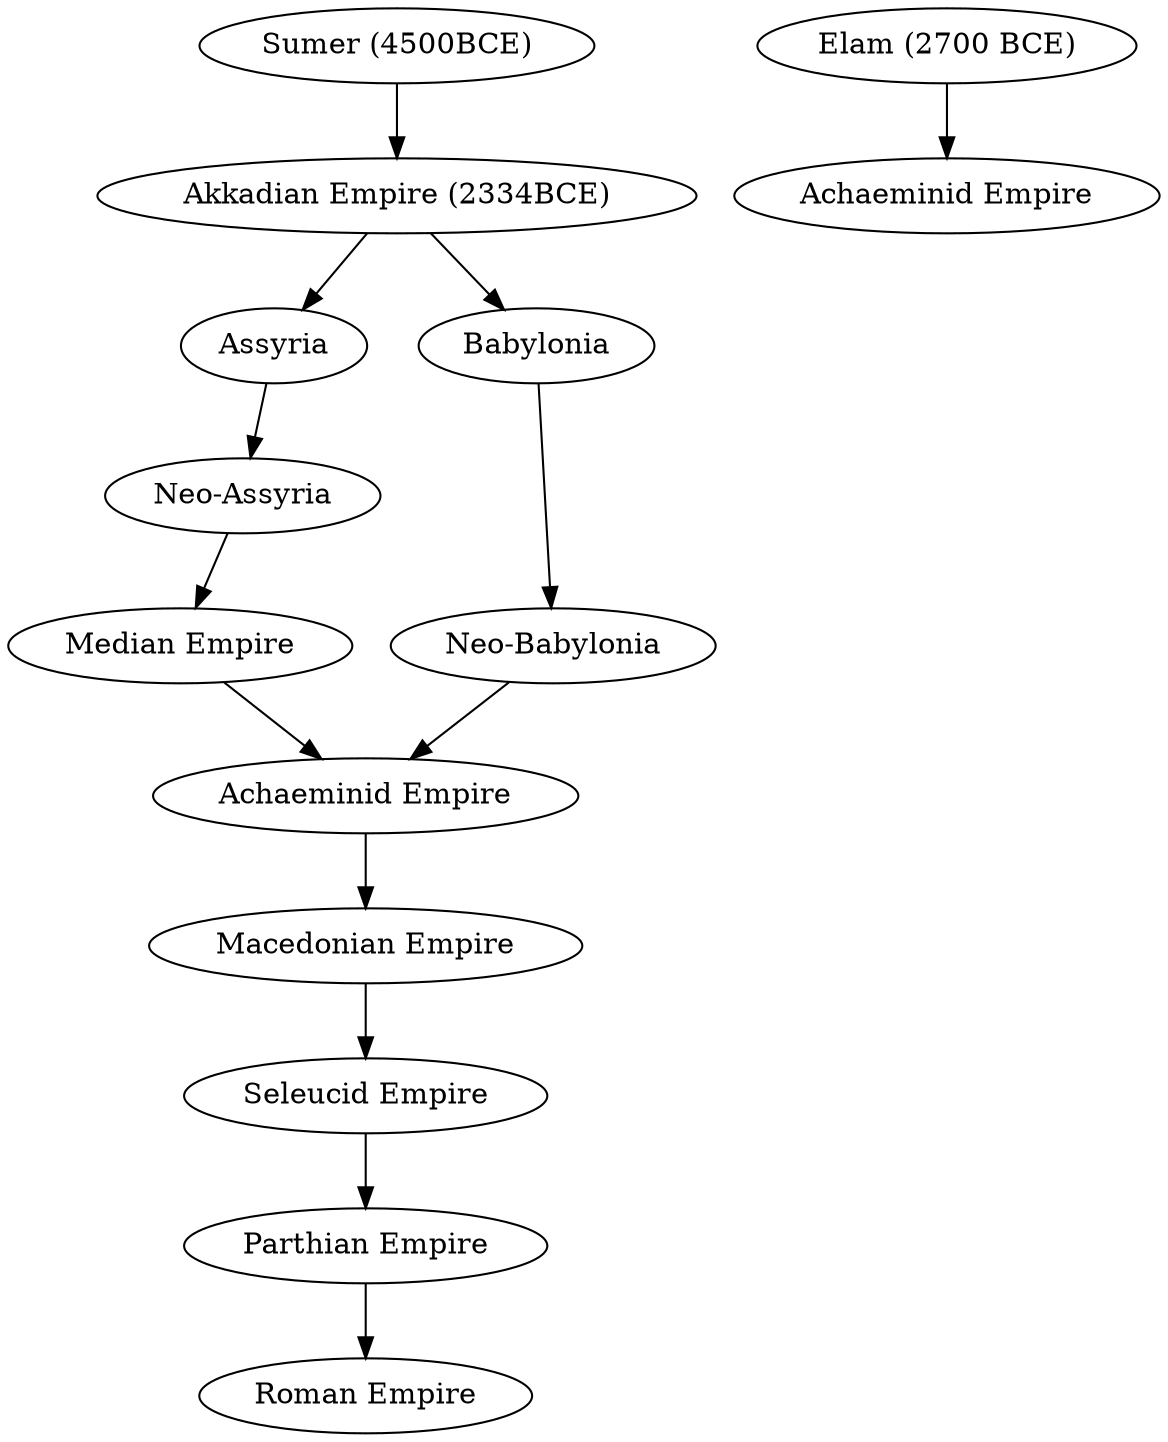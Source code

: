 // Mesopotamia
digraph {
	A [label="Sumer (4500BCE)"]
	B [label="Akkadian Empire (2334BCE)"]
	C [label=Assyria]
	D [label=Babylonia]
	E [label="Neo-Assyria"]
	F [label="Neo-Babylonia"]
	G [label="Median Empire"]
	H [label="Achaeminid Empire"]
	I [label="Macedonian Empire"]
	J [label="Seleucid Empire"]
	K [label="Parthian Empire"]
	L [label="Roman Empire"]
	N [label="Achaeminid Empire"]
	M [label="Elam (2700 BCE)"]
	A -> B
	B -> C
	B -> D
	C -> E
	D -> F
	E -> G
	G -> H
	H -> I
	I -> J
	J -> K
	K -> L
	F -> H
	M -> N
}
